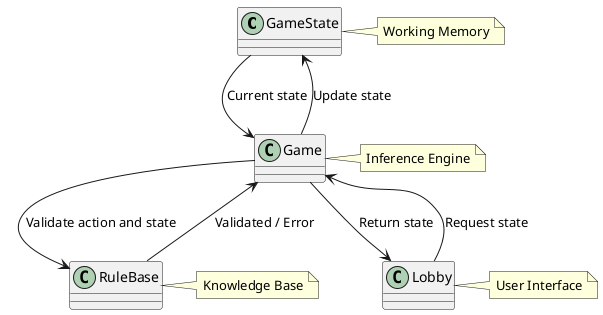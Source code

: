 @startuml Rule-Based System

class "GameState" as WM

class "Game" as IE

class "RuleBase" as KB

class "Lobby" as UI

WM --> IE: Current state
IE --> KB: Validate action and state
KB --> IE: Validated / Error
IE --> WM: Update state
IE --> UI: Return state
UI --> IE: Request state

note right of WM
  Working Memory
end note

note right of IE
  Inference Engine
end note

note right of KB
  Knowledge Base
end note

note right of UI
  User Interface
end note

@enduml
